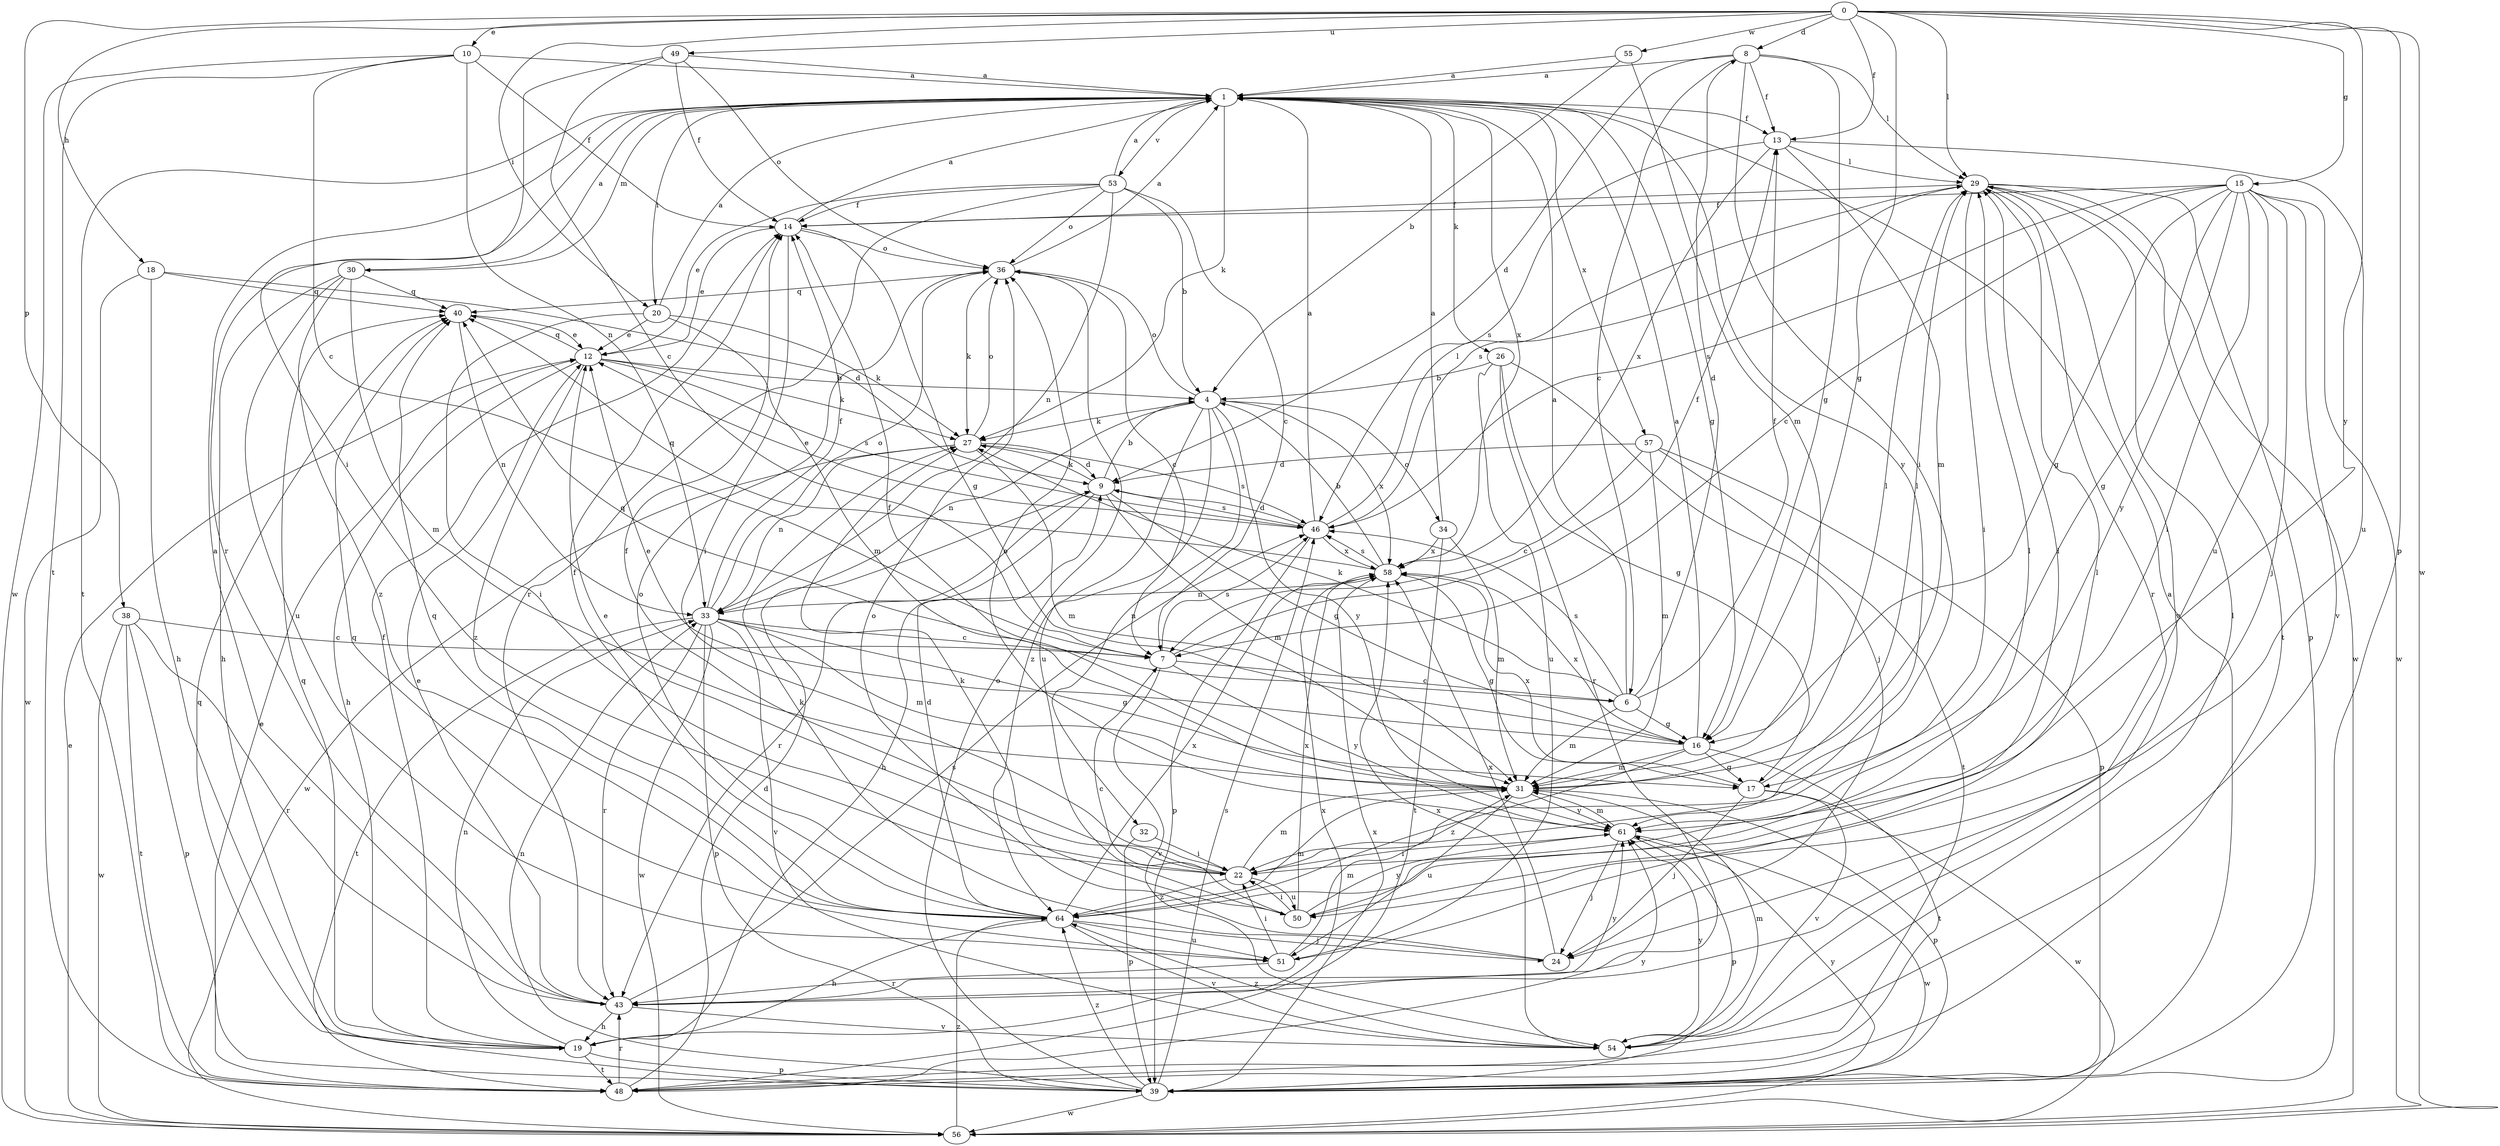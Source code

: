 strict digraph  {
0;
1;
4;
6;
7;
8;
9;
10;
12;
13;
14;
15;
16;
17;
18;
19;
20;
22;
24;
26;
27;
29;
30;
31;
32;
33;
34;
36;
38;
39;
40;
43;
46;
48;
49;
50;
51;
53;
54;
55;
56;
57;
58;
61;
64;
0 -> 8  [label=d];
0 -> 10  [label=e];
0 -> 13  [label=f];
0 -> 15  [label=g];
0 -> 16  [label=g];
0 -> 18  [label=h];
0 -> 20  [label=i];
0 -> 29  [label=l];
0 -> 38  [label=p];
0 -> 39  [label=p];
0 -> 49  [label=u];
0 -> 55  [label=w];
0 -> 56  [label=w];
0 -> 61  [label=y];
1 -> 13  [label=f];
1 -> 16  [label=g];
1 -> 20  [label=i];
1 -> 26  [label=k];
1 -> 27  [label=k];
1 -> 30  [label=m];
1 -> 43  [label=r];
1 -> 48  [label=t];
1 -> 53  [label=v];
1 -> 57  [label=x];
1 -> 58  [label=x];
1 -> 61  [label=y];
4 -> 27  [label=k];
4 -> 32  [label=n];
4 -> 33  [label=n];
4 -> 34  [label=o];
4 -> 36  [label=o];
4 -> 50  [label=u];
4 -> 58  [label=x];
4 -> 61  [label=y];
4 -> 64  [label=z];
6 -> 1  [label=a];
6 -> 8  [label=d];
6 -> 13  [label=f];
6 -> 16  [label=g];
6 -> 27  [label=k];
6 -> 31  [label=m];
6 -> 40  [label=q];
6 -> 46  [label=s];
7 -> 6  [label=c];
7 -> 13  [label=f];
7 -> 46  [label=s];
7 -> 54  [label=v];
7 -> 61  [label=y];
8 -> 1  [label=a];
8 -> 6  [label=c];
8 -> 9  [label=d];
8 -> 13  [label=f];
8 -> 16  [label=g];
8 -> 22  [label=i];
8 -> 29  [label=l];
9 -> 4  [label=b];
9 -> 16  [label=g];
9 -> 19  [label=h];
9 -> 27  [label=k];
9 -> 31  [label=m];
9 -> 43  [label=r];
9 -> 46  [label=s];
10 -> 1  [label=a];
10 -> 7  [label=c];
10 -> 14  [label=f];
10 -> 33  [label=n];
10 -> 48  [label=t];
10 -> 56  [label=w];
12 -> 4  [label=b];
12 -> 19  [label=h];
12 -> 27  [label=k];
12 -> 40  [label=q];
12 -> 46  [label=s];
12 -> 64  [label=z];
13 -> 29  [label=l];
13 -> 31  [label=m];
13 -> 46  [label=s];
13 -> 50  [label=u];
13 -> 58  [label=x];
14 -> 1  [label=a];
14 -> 12  [label=e];
14 -> 16  [label=g];
14 -> 22  [label=i];
14 -> 36  [label=o];
15 -> 7  [label=c];
15 -> 14  [label=f];
15 -> 16  [label=g];
15 -> 17  [label=g];
15 -> 22  [label=i];
15 -> 24  [label=j];
15 -> 46  [label=s];
15 -> 50  [label=u];
15 -> 54  [label=v];
15 -> 56  [label=w];
15 -> 61  [label=y];
16 -> 1  [label=a];
16 -> 12  [label=e];
16 -> 17  [label=g];
16 -> 31  [label=m];
16 -> 48  [label=t];
16 -> 58  [label=x];
16 -> 64  [label=z];
17 -> 24  [label=j];
17 -> 29  [label=l];
17 -> 54  [label=v];
17 -> 56  [label=w];
17 -> 58  [label=x];
18 -> 9  [label=d];
18 -> 19  [label=h];
18 -> 40  [label=q];
18 -> 56  [label=w];
19 -> 14  [label=f];
19 -> 33  [label=n];
19 -> 39  [label=p];
19 -> 40  [label=q];
19 -> 48  [label=t];
19 -> 58  [label=x];
20 -> 1  [label=a];
20 -> 12  [label=e];
20 -> 22  [label=i];
20 -> 27  [label=k];
20 -> 31  [label=m];
22 -> 12  [label=e];
22 -> 14  [label=f];
22 -> 31  [label=m];
22 -> 50  [label=u];
22 -> 64  [label=z];
24 -> 27  [label=k];
24 -> 36  [label=o];
24 -> 58  [label=x];
26 -> 4  [label=b];
26 -> 17  [label=g];
26 -> 24  [label=j];
26 -> 43  [label=r];
26 -> 51  [label=u];
27 -> 9  [label=d];
27 -> 31  [label=m];
27 -> 33  [label=n];
27 -> 36  [label=o];
27 -> 46  [label=s];
27 -> 56  [label=w];
29 -> 14  [label=f];
29 -> 22  [label=i];
29 -> 39  [label=p];
29 -> 43  [label=r];
29 -> 46  [label=s];
29 -> 48  [label=t];
29 -> 54  [label=v];
29 -> 56  [label=w];
30 -> 1  [label=a];
30 -> 19  [label=h];
30 -> 31  [label=m];
30 -> 40  [label=q];
30 -> 51  [label=u];
30 -> 64  [label=z];
31 -> 14  [label=f];
31 -> 29  [label=l];
31 -> 39  [label=p];
31 -> 51  [label=u];
31 -> 61  [label=y];
32 -> 22  [label=i];
32 -> 39  [label=p];
33 -> 7  [label=c];
33 -> 14  [label=f];
33 -> 17  [label=g];
33 -> 31  [label=m];
33 -> 36  [label=o];
33 -> 39  [label=p];
33 -> 43  [label=r];
33 -> 48  [label=t];
33 -> 54  [label=v];
33 -> 56  [label=w];
34 -> 1  [label=a];
34 -> 31  [label=m];
34 -> 48  [label=t];
34 -> 58  [label=x];
36 -> 1  [label=a];
36 -> 7  [label=c];
36 -> 27  [label=k];
36 -> 40  [label=q];
38 -> 7  [label=c];
38 -> 39  [label=p];
38 -> 43  [label=r];
38 -> 48  [label=t];
38 -> 56  [label=w];
39 -> 1  [label=a];
39 -> 33  [label=n];
39 -> 36  [label=o];
39 -> 40  [label=q];
39 -> 46  [label=s];
39 -> 56  [label=w];
39 -> 58  [label=x];
39 -> 61  [label=y];
39 -> 64  [label=z];
40 -> 12  [label=e];
40 -> 33  [label=n];
43 -> 1  [label=a];
43 -> 12  [label=e];
43 -> 19  [label=h];
43 -> 46  [label=s];
43 -> 54  [label=v];
43 -> 61  [label=y];
46 -> 1  [label=a];
46 -> 9  [label=d];
46 -> 12  [label=e];
46 -> 29  [label=l];
46 -> 39  [label=p];
46 -> 58  [label=x];
48 -> 9  [label=d];
48 -> 12  [label=e];
48 -> 43  [label=r];
48 -> 61  [label=y];
49 -> 1  [label=a];
49 -> 7  [label=c];
49 -> 14  [label=f];
49 -> 22  [label=i];
49 -> 36  [label=o];
50 -> 7  [label=c];
50 -> 22  [label=i];
50 -> 27  [label=k];
50 -> 29  [label=l];
50 -> 58  [label=x];
50 -> 61  [label=y];
51 -> 22  [label=i];
51 -> 29  [label=l];
51 -> 31  [label=m];
51 -> 40  [label=q];
51 -> 43  [label=r];
53 -> 1  [label=a];
53 -> 4  [label=b];
53 -> 7  [label=c];
53 -> 12  [label=e];
53 -> 14  [label=f];
53 -> 33  [label=n];
53 -> 36  [label=o];
53 -> 43  [label=r];
54 -> 29  [label=l];
54 -> 31  [label=m];
54 -> 58  [label=x];
54 -> 61  [label=y];
54 -> 64  [label=z];
55 -> 1  [label=a];
55 -> 4  [label=b];
55 -> 31  [label=m];
56 -> 12  [label=e];
56 -> 64  [label=z];
57 -> 7  [label=c];
57 -> 9  [label=d];
57 -> 31  [label=m];
57 -> 39  [label=p];
57 -> 48  [label=t];
58 -> 4  [label=b];
58 -> 17  [label=g];
58 -> 33  [label=n];
58 -> 40  [label=q];
58 -> 46  [label=s];
61 -> 22  [label=i];
61 -> 24  [label=j];
61 -> 31  [label=m];
61 -> 36  [label=o];
61 -> 39  [label=p];
61 -> 56  [label=w];
64 -> 9  [label=d];
64 -> 14  [label=f];
64 -> 19  [label=h];
64 -> 24  [label=j];
64 -> 29  [label=l];
64 -> 31  [label=m];
64 -> 36  [label=o];
64 -> 40  [label=q];
64 -> 51  [label=u];
64 -> 54  [label=v];
64 -> 58  [label=x];
}
